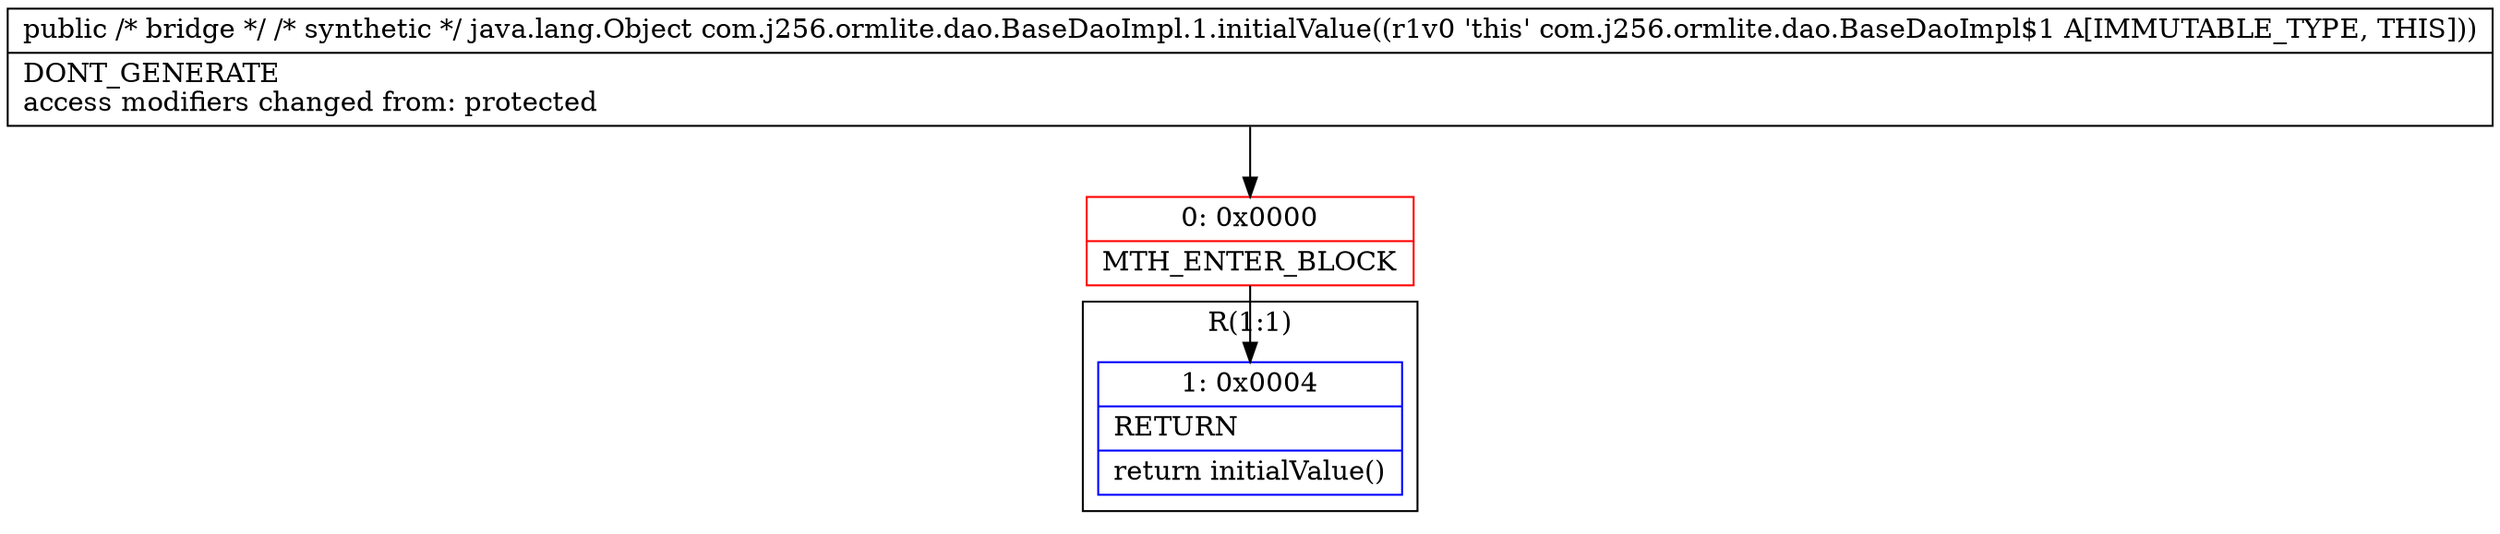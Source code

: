 digraph "CFG forcom.j256.ormlite.dao.BaseDaoImpl.1.initialValue()Ljava\/lang\/Object;" {
subgraph cluster_Region_702408146 {
label = "R(1:1)";
node [shape=record,color=blue];
Node_1 [shape=record,label="{1\:\ 0x0004|RETURN\l|return initialValue()\l}"];
}
Node_0 [shape=record,color=red,label="{0\:\ 0x0000|MTH_ENTER_BLOCK\l}"];
MethodNode[shape=record,label="{public \/* bridge *\/ \/* synthetic *\/ java.lang.Object com.j256.ormlite.dao.BaseDaoImpl.1.initialValue((r1v0 'this' com.j256.ormlite.dao.BaseDaoImpl$1 A[IMMUTABLE_TYPE, THIS]))  | DONT_GENERATE\laccess modifiers changed from: protected\l}"];
MethodNode -> Node_0;
Node_0 -> Node_1;
}

